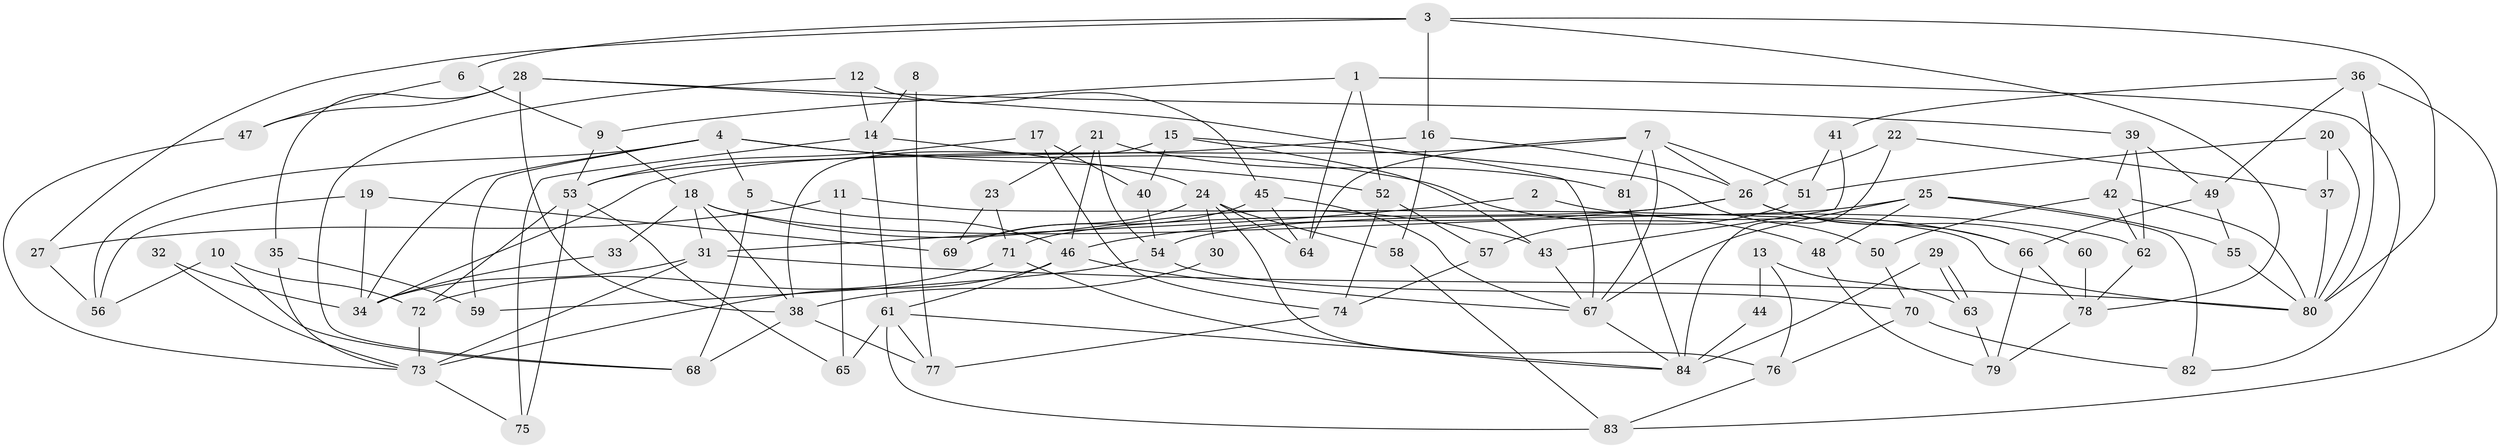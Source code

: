 // coarse degree distribution, {6: 0.09090909090909091, 2: 0.09090909090909091, 7: 0.05454545454545454, 8: 0.10909090909090909, 3: 0.21818181818181817, 5: 0.23636363636363636, 10: 0.03636363636363636, 4: 0.12727272727272726, 11: 0.01818181818181818, 9: 0.01818181818181818}
// Generated by graph-tools (version 1.1) at 2025/41/03/06/25 10:41:56]
// undirected, 84 vertices, 168 edges
graph export_dot {
graph [start="1"]
  node [color=gray90,style=filled];
  1;
  2;
  3;
  4;
  5;
  6;
  7;
  8;
  9;
  10;
  11;
  12;
  13;
  14;
  15;
  16;
  17;
  18;
  19;
  20;
  21;
  22;
  23;
  24;
  25;
  26;
  27;
  28;
  29;
  30;
  31;
  32;
  33;
  34;
  35;
  36;
  37;
  38;
  39;
  40;
  41;
  42;
  43;
  44;
  45;
  46;
  47;
  48;
  49;
  50;
  51;
  52;
  53;
  54;
  55;
  56;
  57;
  58;
  59;
  60;
  61;
  62;
  63;
  64;
  65;
  66;
  67;
  68;
  69;
  70;
  71;
  72;
  73;
  74;
  75;
  76;
  77;
  78;
  79;
  80;
  81;
  82;
  83;
  84;
  1 -- 52;
  1 -- 64;
  1 -- 9;
  1 -- 82;
  2 -- 31;
  2 -- 66;
  3 -- 27;
  3 -- 16;
  3 -- 6;
  3 -- 78;
  3 -- 80;
  4 -- 48;
  4 -- 34;
  4 -- 5;
  4 -- 52;
  4 -- 56;
  4 -- 59;
  5 -- 46;
  5 -- 68;
  6 -- 9;
  6 -- 47;
  7 -- 81;
  7 -- 26;
  7 -- 34;
  7 -- 51;
  7 -- 64;
  7 -- 67;
  8 -- 77;
  8 -- 14;
  9 -- 18;
  9 -- 53;
  10 -- 72;
  10 -- 56;
  10 -- 68;
  11 -- 65;
  11 -- 80;
  11 -- 27;
  12 -- 14;
  12 -- 68;
  12 -- 45;
  13 -- 76;
  13 -- 63;
  13 -- 44;
  14 -- 24;
  14 -- 61;
  14 -- 75;
  15 -- 40;
  15 -- 43;
  15 -- 38;
  15 -- 50;
  16 -- 53;
  16 -- 26;
  16 -- 58;
  17 -- 74;
  17 -- 53;
  17 -- 40;
  18 -- 38;
  18 -- 31;
  18 -- 33;
  18 -- 43;
  18 -- 62;
  19 -- 69;
  19 -- 34;
  19 -- 56;
  20 -- 80;
  20 -- 51;
  20 -- 37;
  21 -- 46;
  21 -- 54;
  21 -- 23;
  21 -- 81;
  22 -- 37;
  22 -- 26;
  22 -- 84;
  23 -- 71;
  23 -- 69;
  24 -- 64;
  24 -- 69;
  24 -- 30;
  24 -- 58;
  24 -- 76;
  25 -- 54;
  25 -- 82;
  25 -- 48;
  25 -- 55;
  25 -- 67;
  26 -- 66;
  26 -- 46;
  26 -- 60;
  26 -- 71;
  27 -- 56;
  28 -- 67;
  28 -- 38;
  28 -- 35;
  28 -- 39;
  28 -- 47;
  29 -- 63;
  29 -- 63;
  29 -- 84;
  30 -- 38;
  31 -- 80;
  31 -- 73;
  31 -- 34;
  32 -- 73;
  32 -- 34;
  33 -- 34;
  35 -- 73;
  35 -- 59;
  36 -- 80;
  36 -- 83;
  36 -- 41;
  36 -- 49;
  37 -- 80;
  38 -- 68;
  38 -- 77;
  39 -- 49;
  39 -- 42;
  39 -- 62;
  40 -- 54;
  41 -- 43;
  41 -- 51;
  42 -- 62;
  42 -- 50;
  42 -- 80;
  43 -- 67;
  44 -- 84;
  45 -- 67;
  45 -- 64;
  45 -- 69;
  46 -- 67;
  46 -- 73;
  46 -- 61;
  47 -- 73;
  48 -- 79;
  49 -- 55;
  49 -- 66;
  50 -- 70;
  51 -- 57;
  52 -- 74;
  52 -- 57;
  53 -- 72;
  53 -- 65;
  53 -- 75;
  54 -- 59;
  54 -- 70;
  55 -- 80;
  57 -- 74;
  58 -- 83;
  60 -- 78;
  61 -- 84;
  61 -- 65;
  61 -- 77;
  61 -- 83;
  62 -- 78;
  63 -- 79;
  66 -- 78;
  66 -- 79;
  67 -- 84;
  70 -- 76;
  70 -- 82;
  71 -- 84;
  71 -- 72;
  72 -- 73;
  73 -- 75;
  74 -- 77;
  76 -- 83;
  78 -- 79;
  81 -- 84;
}
